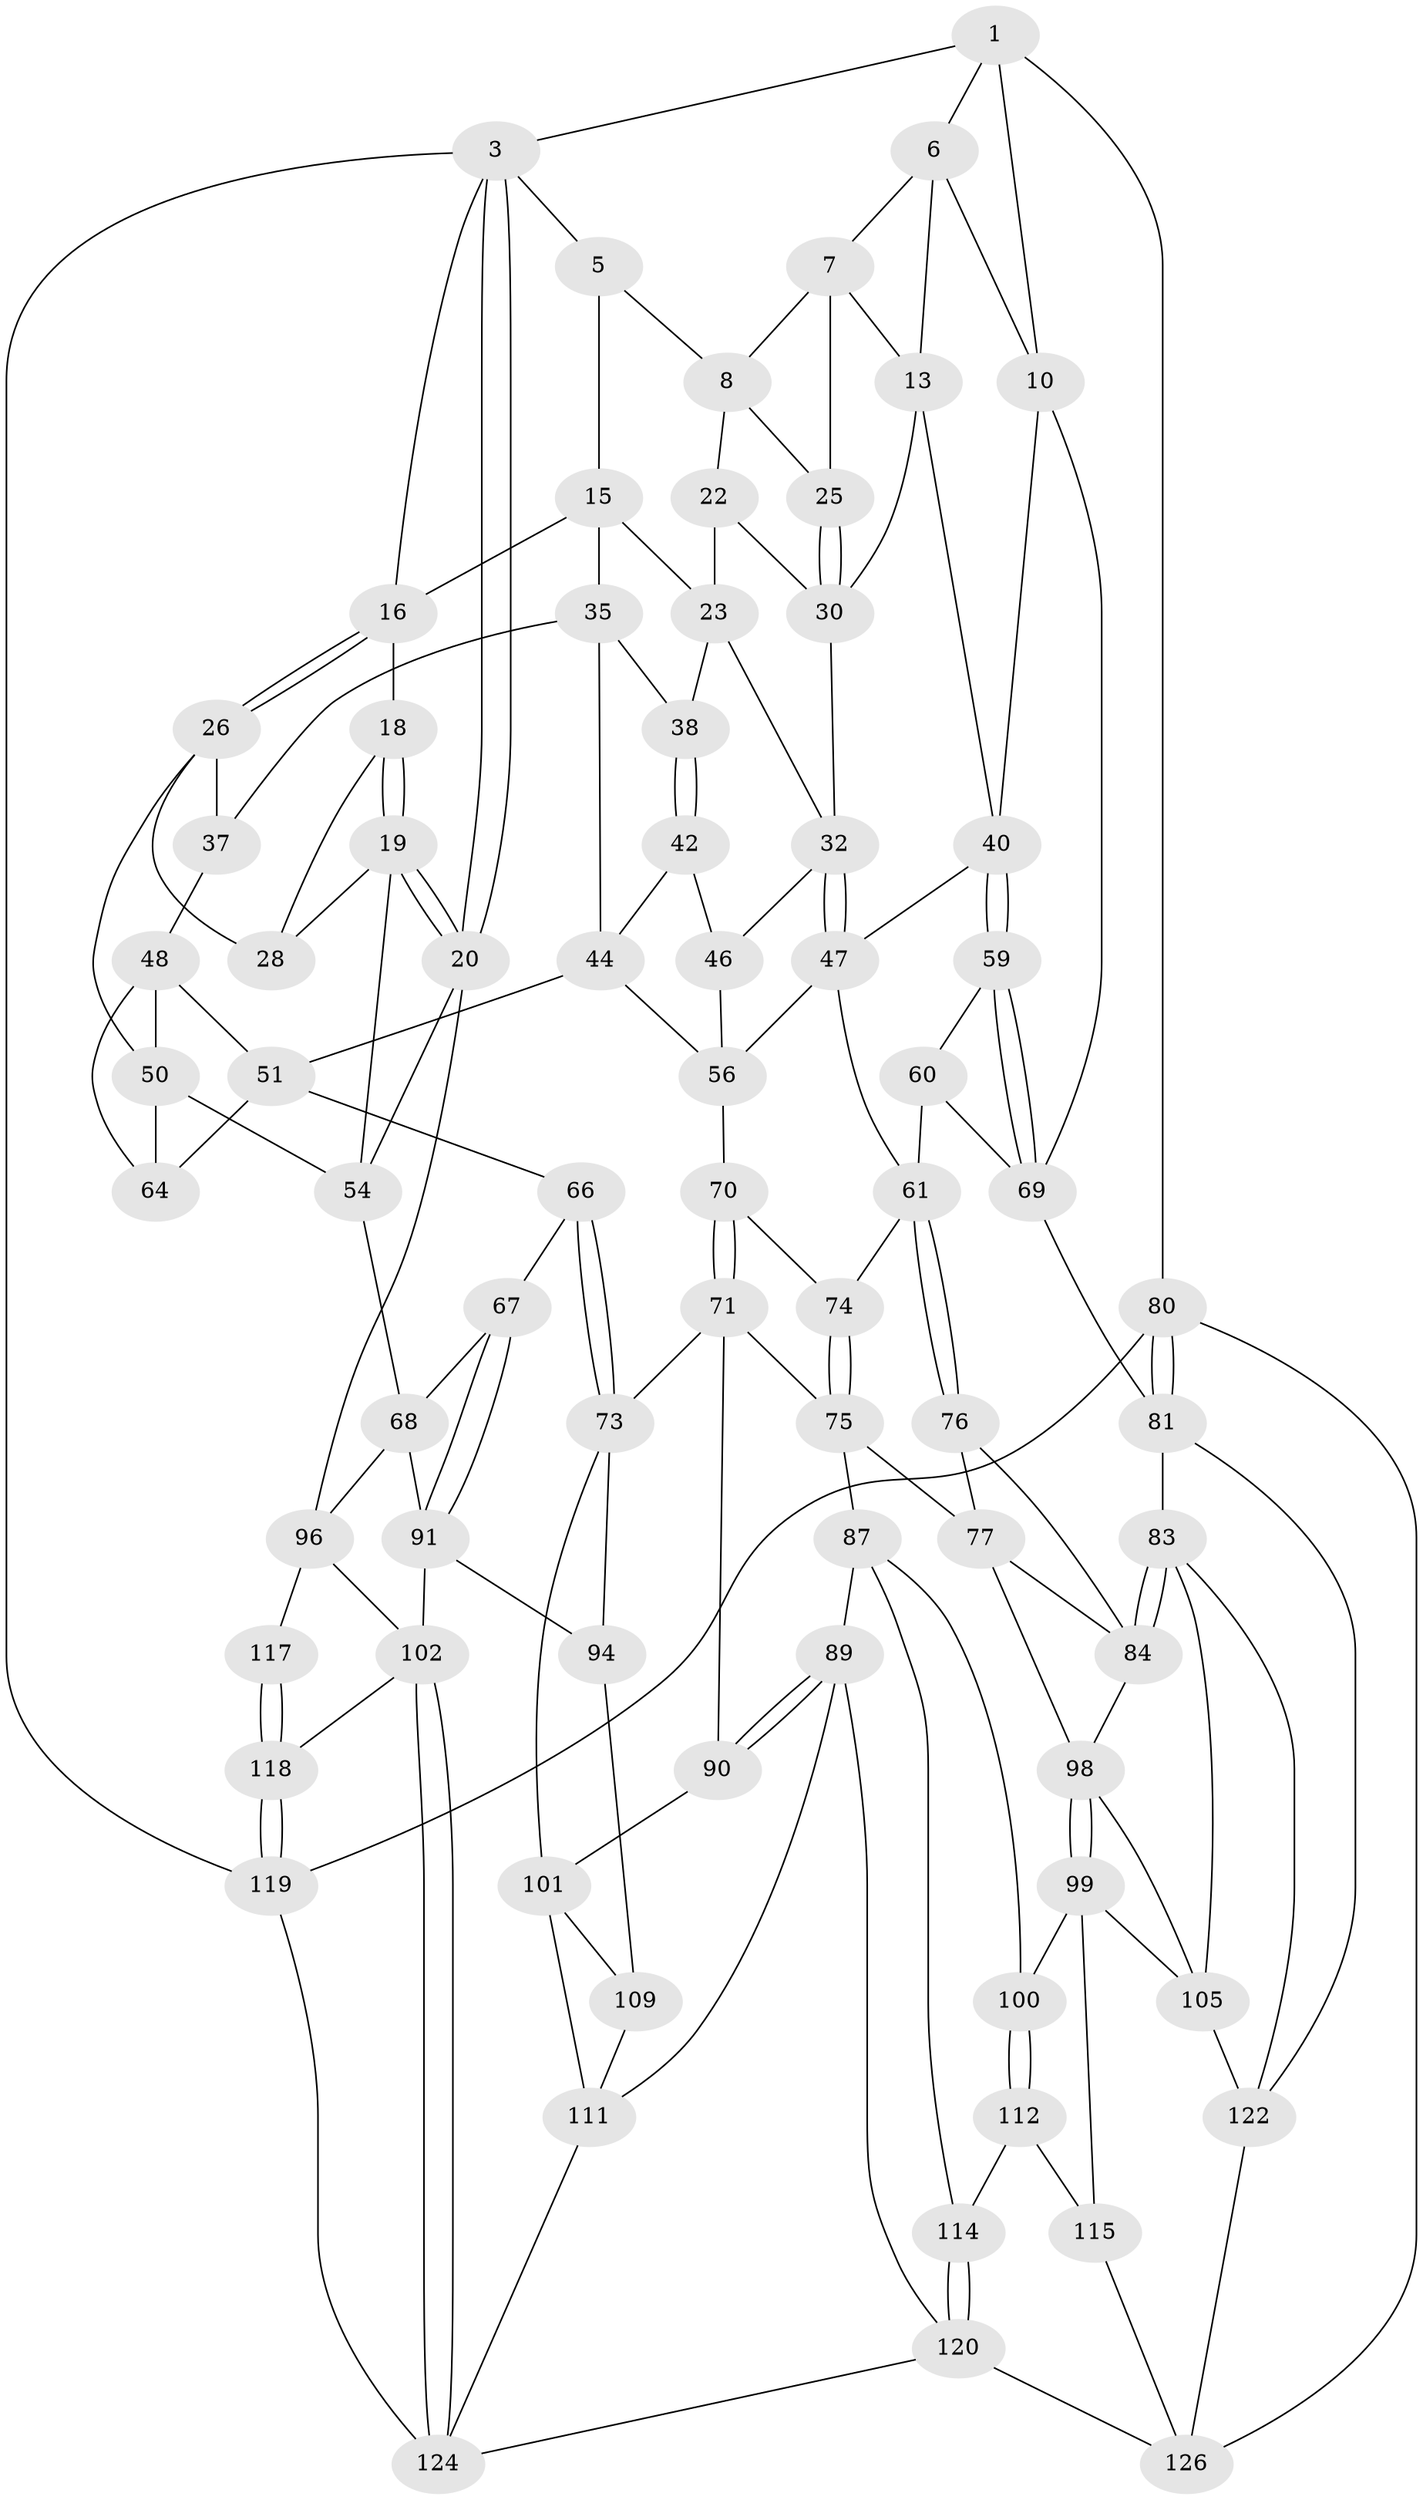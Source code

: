 // Generated by graph-tools (version 1.1) at 2025/24/03/03/25 07:24:36]
// undirected, 76 vertices, 162 edges
graph export_dot {
graph [start="1"]
  node [color=gray90,style=filled];
  1 [pos="+0.9999347622508495+0",super="+2"];
  3 [pos="+0+0",super="+4"];
  5 [pos="+0.628836633359173+0",super="+9"];
  6 [pos="+0.8619670075100619+0.060606482093586184",super="+12"];
  7 [pos="+0.8298102645639489+0.08532701563344669",super="+14"];
  8 [pos="+0.628297263061732+0.0131891439051521",super="+21"];
  10 [pos="+1+0.20387070167779633",super="+11"];
  13 [pos="+0.9239730211405747+0.2018372436315158",super="+29"];
  15 [pos="+0.47402941415219974+0.14937817206423865",super="+24"];
  16 [pos="+0.4304409235866173+0.1508009237460198",super="+17"];
  18 [pos="+0.16572735063867045+0.05522532444057501"];
  19 [pos="+0+0.25861412162042074",super="+45"];
  20 [pos="+0+0.2819198135899762",super="+58"];
  22 [pos="+0.661957589547062+0.19493204719811033"];
  23 [pos="+0.6269438506882633+0.21268655633158426",super="+34"];
  25 [pos="+0.7689667241182415+0.1662798647978937"];
  26 [pos="+0.36001050398902346+0.2429206652145228",super="+27"];
  28 [pos="+0.21286929916994743+0.21217599183087804"];
  30 [pos="+0.7893716970253718+0.24078332699276286",super="+31"];
  32 [pos="+0.6988987486371528+0.31397934011865347",super="+33"];
  35 [pos="+0.525850436555464+0.25729048799044774",super="+36"];
  37 [pos="+0.38956850492857953+0.27403810570344794"];
  38 [pos="+0.5986608757529944+0.29452696086026214",super="+39"];
  40 [pos="+0.8714854313454602+0.3561426110030557",super="+41"];
  42 [pos="+0.5553290521408191+0.3582155428767056",super="+43"];
  44 [pos="+0.5018373830684302+0.43265009446735053",super="+52"];
  46 [pos="+0.6443358446371648+0.36040319799347803"];
  47 [pos="+0.7322809565688227+0.34707409835532926",super="+55"];
  48 [pos="+0.4033508388513817+0.32815825105802754",super="+49"];
  50 [pos="+0.3113286615715665+0.2742208551087859",super="+53"];
  51 [pos="+0.49199159258441544+0.43840684517478484",super="+65"];
  54 [pos="+0.13838530677441935+0.3700951606263268",super="+57"];
  56 [pos="+0.652697577289362+0.4072000247277252",super="+63"];
  59 [pos="+0.8695006155921932+0.4736868779293842"];
  60 [pos="+0.8642954263137034+0.4836431862432903"];
  61 [pos="+0.8257828184147569+0.5098523336263415",super="+62"];
  64 [pos="+0.33778825474531926+0.5315572211693429"];
  66 [pos="+0.33510261770107524+0.5751913174198889"];
  67 [pos="+0.25406091118199614+0.6129209049090056"];
  68 [pos="+0.09940189053129435+0.6112184586097068",super="+92"];
  69 [pos="+1+0.26417281470946785",super="+79"];
  70 [pos="+0.5952164721688266+0.49694788758533986"];
  71 [pos="+0.5964373573993017+0.6445994284383622",super="+72"];
  73 [pos="+0.42710380222640487+0.6648338956461197",super="+93"];
  74 [pos="+0.7498601182692597+0.4936322576252234"];
  75 [pos="+0.6108496158201306+0.6488614776302335",super="+78"];
  76 [pos="+0.8256878806743659+0.5817071815982756"];
  77 [pos="+0.8159249255373838+0.5918471410741653",super="+86"];
  80 [pos="+1+1"];
  81 [pos="+1+0.7868013337634429",super="+82"];
  83 [pos="+1+0.7707448111754519",super="+116"];
  84 [pos="+1+0.7520881811400466",super="+85"];
  87 [pos="+0.7019461729190768+0.7758694695428436",super="+88"];
  89 [pos="+0.6302074011955338+0.8281749853229369",super="+110"];
  90 [pos="+0.5839828425153966+0.8226812577533852"];
  91 [pos="+0.23528827329912982+0.8123025232865901",super="+95"];
  94 [pos="+0.41834075960291406+0.7781188215234747"];
  96 [pos="+0.12663124290781333+0.8069997124254562",super="+97"];
  98 [pos="+0.7777413372124903+0.7852315302280182",super="+104"];
  99 [pos="+0.7765424049464665+0.7855931814505426",super="+107"];
  100 [pos="+0.7250325083161042+0.7857287377619621"];
  101 [pos="+0.5631061737522012+0.8292759719358628",super="+108"];
  102 [pos="+0.23389256409486323+0.9688301908390974",super="+103"];
  105 [pos="+0.8570496997388263+0.8670152660446299",super="+106"];
  109 [pos="+0.46993251556887256+0.8807948512914957"];
  111 [pos="+0.5385249153168679+0.9387033773919452",super="+123"];
  112 [pos="+0.7267126187598777+0.8142379881032403",super="+113"];
  114 [pos="+0.6950136889579122+0.9491628274961857"];
  115 [pos="+0.784429722495316+0.9275137405977987",super="+127"];
  117 [pos="+0+0.6368850770361114"];
  118 [pos="+0+1",super="+121"];
  119 [pos="+0+1"];
  120 [pos="+0.6146711851082061+1",super="+129"];
  122 [pos="+0.8772643250658307+0.9403934266247809",super="+125"];
  124 [pos="+0.2620269846452799+1",super="+130"];
  126 [pos="+0.8471076370323958+1",super="+128"];
  1 -- 6;
  1 -- 80;
  1 -- 10;
  1 -- 3;
  3 -- 20;
  3 -- 20;
  3 -- 119;
  3 -- 16;
  3 -- 5;
  5 -- 8;
  5 -- 15;
  6 -- 7;
  6 -- 10;
  6 -- 13;
  7 -- 8;
  7 -- 25;
  7 -- 13;
  8 -- 25;
  8 -- 22;
  10 -- 69;
  10 -- 40;
  13 -- 30;
  13 -- 40;
  15 -- 16;
  15 -- 35;
  15 -- 23;
  16 -- 26;
  16 -- 26;
  16 -- 18;
  18 -- 19;
  18 -- 19;
  18 -- 28;
  19 -- 20;
  19 -- 20;
  19 -- 28;
  19 -- 54;
  20 -- 54;
  20 -- 96;
  22 -- 23;
  22 -- 30;
  23 -- 32;
  23 -- 38;
  25 -- 30;
  25 -- 30;
  26 -- 37;
  26 -- 50;
  26 -- 28;
  30 -- 32;
  32 -- 47;
  32 -- 47;
  32 -- 46;
  35 -- 38;
  35 -- 44;
  35 -- 37;
  37 -- 48;
  38 -- 42 [weight=2];
  38 -- 42;
  40 -- 59;
  40 -- 59;
  40 -- 47;
  42 -- 44;
  42 -- 46;
  44 -- 56;
  44 -- 51;
  46 -- 56;
  47 -- 56;
  47 -- 61;
  48 -- 51;
  48 -- 50;
  48 -- 64;
  50 -- 64;
  50 -- 54;
  51 -- 64;
  51 -- 66;
  54 -- 68;
  56 -- 70;
  59 -- 60;
  59 -- 69;
  59 -- 69;
  60 -- 61;
  60 -- 69;
  61 -- 76;
  61 -- 76;
  61 -- 74;
  66 -- 67;
  66 -- 73;
  66 -- 73;
  67 -- 68;
  67 -- 91;
  67 -- 91;
  68 -- 96;
  68 -- 91;
  69 -- 81;
  70 -- 71;
  70 -- 71;
  70 -- 74;
  71 -- 75;
  71 -- 73;
  71 -- 90;
  73 -- 101;
  73 -- 94;
  74 -- 75;
  74 -- 75;
  75 -- 77;
  75 -- 87;
  76 -- 77;
  76 -- 84;
  77 -- 98;
  77 -- 84;
  80 -- 81;
  80 -- 81;
  80 -- 119;
  80 -- 126;
  81 -- 122;
  81 -- 83;
  83 -- 84;
  83 -- 84;
  83 -- 105;
  83 -- 122;
  84 -- 98;
  87 -- 100;
  87 -- 89;
  87 -- 114;
  89 -- 90;
  89 -- 90;
  89 -- 120;
  89 -- 111;
  90 -- 101;
  91 -- 102;
  91 -- 94;
  94 -- 109;
  96 -- 102;
  96 -- 117;
  98 -- 99;
  98 -- 99;
  98 -- 105;
  99 -- 100;
  99 -- 115;
  99 -- 105;
  100 -- 112;
  100 -- 112;
  101 -- 109;
  101 -- 111;
  102 -- 124;
  102 -- 124;
  102 -- 118;
  105 -- 122;
  109 -- 111;
  111 -- 124;
  112 -- 115 [weight=2];
  112 -- 114;
  114 -- 120;
  114 -- 120;
  115 -- 126;
  117 -- 118 [weight=2];
  117 -- 118;
  118 -- 119;
  118 -- 119;
  119 -- 124;
  120 -- 124;
  120 -- 126;
  122 -- 126;
}

